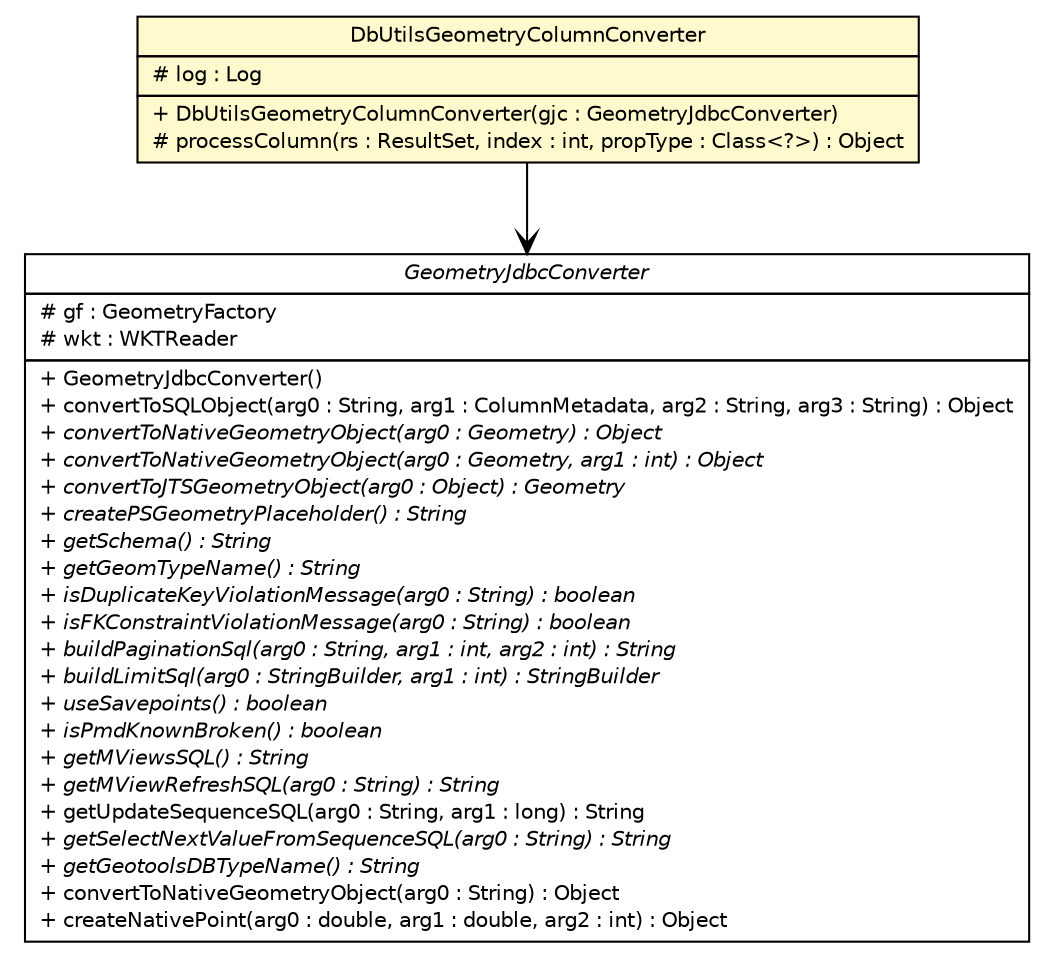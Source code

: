 #!/usr/local/bin/dot
#
# Class diagram 
# Generated by UMLGraph version R5_6-24-gf6e263 (http://www.umlgraph.org/)
#

digraph G {
	edge [fontname="Helvetica",fontsize=10,labelfontname="Helvetica",labelfontsize=10];
	node [fontname="Helvetica",fontsize=10,shape=plaintext];
	nodesep=0.25;
	ranksep=0.5;
	// nl.b3p.topnl.converters.DbUtilsGeometryColumnConverter
	c13830 [label=<<table title="nl.b3p.topnl.converters.DbUtilsGeometryColumnConverter" border="0" cellborder="1" cellspacing="0" cellpadding="2" port="p" bgcolor="lemonChiffon" href="./DbUtilsGeometryColumnConverter.html">
		<tr><td><table border="0" cellspacing="0" cellpadding="1">
<tr><td align="center" balign="center"> DbUtilsGeometryColumnConverter </td></tr>
		</table></td></tr>
		<tr><td><table border="0" cellspacing="0" cellpadding="1">
<tr><td align="left" balign="left"> # log : Log </td></tr>
		</table></td></tr>
		<tr><td><table border="0" cellspacing="0" cellpadding="1">
<tr><td align="left" balign="left"> + DbUtilsGeometryColumnConverter(gjc : GeometryJdbcConverter) </td></tr>
<tr><td align="left" balign="left"> # processColumn(rs : ResultSet, index : int, propType : Class&lt;?&gt;) : Object </td></tr>
		</table></td></tr>
		</table>>, URL="./DbUtilsGeometryColumnConverter.html", fontname="Helvetica", fontcolor="black", fontsize=10.0];
	// nl.b3p.topnl.converters.DbUtilsGeometryColumnConverter NAVASSOC nl.b3p.loader.jdbc.GeometryJdbcConverter
	c13830:p -> c13931:p [taillabel="", label="", headlabel="", fontname="Helvetica", fontcolor="black", fontsize=10.0, color="black", arrowhead=open];
	// nl.b3p.loader.jdbc.GeometryJdbcConverter
	c13931 [label=<<table title="nl.b3p.loader.jdbc.GeometryJdbcConverter" border="0" cellborder="1" cellspacing="0" cellpadding="2" port="p" href="https://b3partners.github.io/jdbc-util/apidocs/nl/b3p/loader/jdbc/GeometryJdbcConverter.html">
		<tr><td><table border="0" cellspacing="0" cellpadding="1">
<tr><td align="center" balign="center"><font face="Helvetica-Oblique"> GeometryJdbcConverter </font></td></tr>
		</table></td></tr>
		<tr><td><table border="0" cellspacing="0" cellpadding="1">
<tr><td align="left" balign="left"> # gf : GeometryFactory </td></tr>
<tr><td align="left" balign="left"> # wkt : WKTReader </td></tr>
		</table></td></tr>
		<tr><td><table border="0" cellspacing="0" cellpadding="1">
<tr><td align="left" balign="left"> + GeometryJdbcConverter() </td></tr>
<tr><td align="left" balign="left"> + convertToSQLObject(arg0 : String, arg1 : ColumnMetadata, arg2 : String, arg3 : String) : Object </td></tr>
<tr><td align="left" balign="left"><font face="Helvetica-Oblique" point-size="10.0"> + convertToNativeGeometryObject(arg0 : Geometry) : Object </font></td></tr>
<tr><td align="left" balign="left"><font face="Helvetica-Oblique" point-size="10.0"> + convertToNativeGeometryObject(arg0 : Geometry, arg1 : int) : Object </font></td></tr>
<tr><td align="left" balign="left"><font face="Helvetica-Oblique" point-size="10.0"> + convertToJTSGeometryObject(arg0 : Object) : Geometry </font></td></tr>
<tr><td align="left" balign="left"><font face="Helvetica-Oblique" point-size="10.0"> + createPSGeometryPlaceholder() : String </font></td></tr>
<tr><td align="left" balign="left"><font face="Helvetica-Oblique" point-size="10.0"> + getSchema() : String </font></td></tr>
<tr><td align="left" balign="left"><font face="Helvetica-Oblique" point-size="10.0"> + getGeomTypeName() : String </font></td></tr>
<tr><td align="left" balign="left"><font face="Helvetica-Oblique" point-size="10.0"> + isDuplicateKeyViolationMessage(arg0 : String) : boolean </font></td></tr>
<tr><td align="left" balign="left"><font face="Helvetica-Oblique" point-size="10.0"> + isFKConstraintViolationMessage(arg0 : String) : boolean </font></td></tr>
<tr><td align="left" balign="left"><font face="Helvetica-Oblique" point-size="10.0"> + buildPaginationSql(arg0 : String, arg1 : int, arg2 : int) : String </font></td></tr>
<tr><td align="left" balign="left"><font face="Helvetica-Oblique" point-size="10.0"> + buildLimitSql(arg0 : StringBuilder, arg1 : int) : StringBuilder </font></td></tr>
<tr><td align="left" balign="left"><font face="Helvetica-Oblique" point-size="10.0"> + useSavepoints() : boolean </font></td></tr>
<tr><td align="left" balign="left"><font face="Helvetica-Oblique" point-size="10.0"> + isPmdKnownBroken() : boolean </font></td></tr>
<tr><td align="left" balign="left"><font face="Helvetica-Oblique" point-size="10.0"> + getMViewsSQL() : String </font></td></tr>
<tr><td align="left" balign="left"><font face="Helvetica-Oblique" point-size="10.0"> + getMViewRefreshSQL(arg0 : String) : String </font></td></tr>
<tr><td align="left" balign="left"> + getUpdateSequenceSQL(arg0 : String, arg1 : long) : String </td></tr>
<tr><td align="left" balign="left"><font face="Helvetica-Oblique" point-size="10.0"> + getSelectNextValueFromSequenceSQL(arg0 : String) : String </font></td></tr>
<tr><td align="left" balign="left"><font face="Helvetica-Oblique" point-size="10.0"> + getGeotoolsDBTypeName() : String </font></td></tr>
<tr><td align="left" balign="left"> + convertToNativeGeometryObject(arg0 : String) : Object </td></tr>
<tr><td align="left" balign="left"> + createNativePoint(arg0 : double, arg1 : double, arg2 : int) : Object </td></tr>
		</table></td></tr>
		</table>>, URL="https://b3partners.github.io/jdbc-util/apidocs/nl/b3p/loader/jdbc/GeometryJdbcConverter.html", fontname="Helvetica", fontcolor="black", fontsize=10.0];
}

